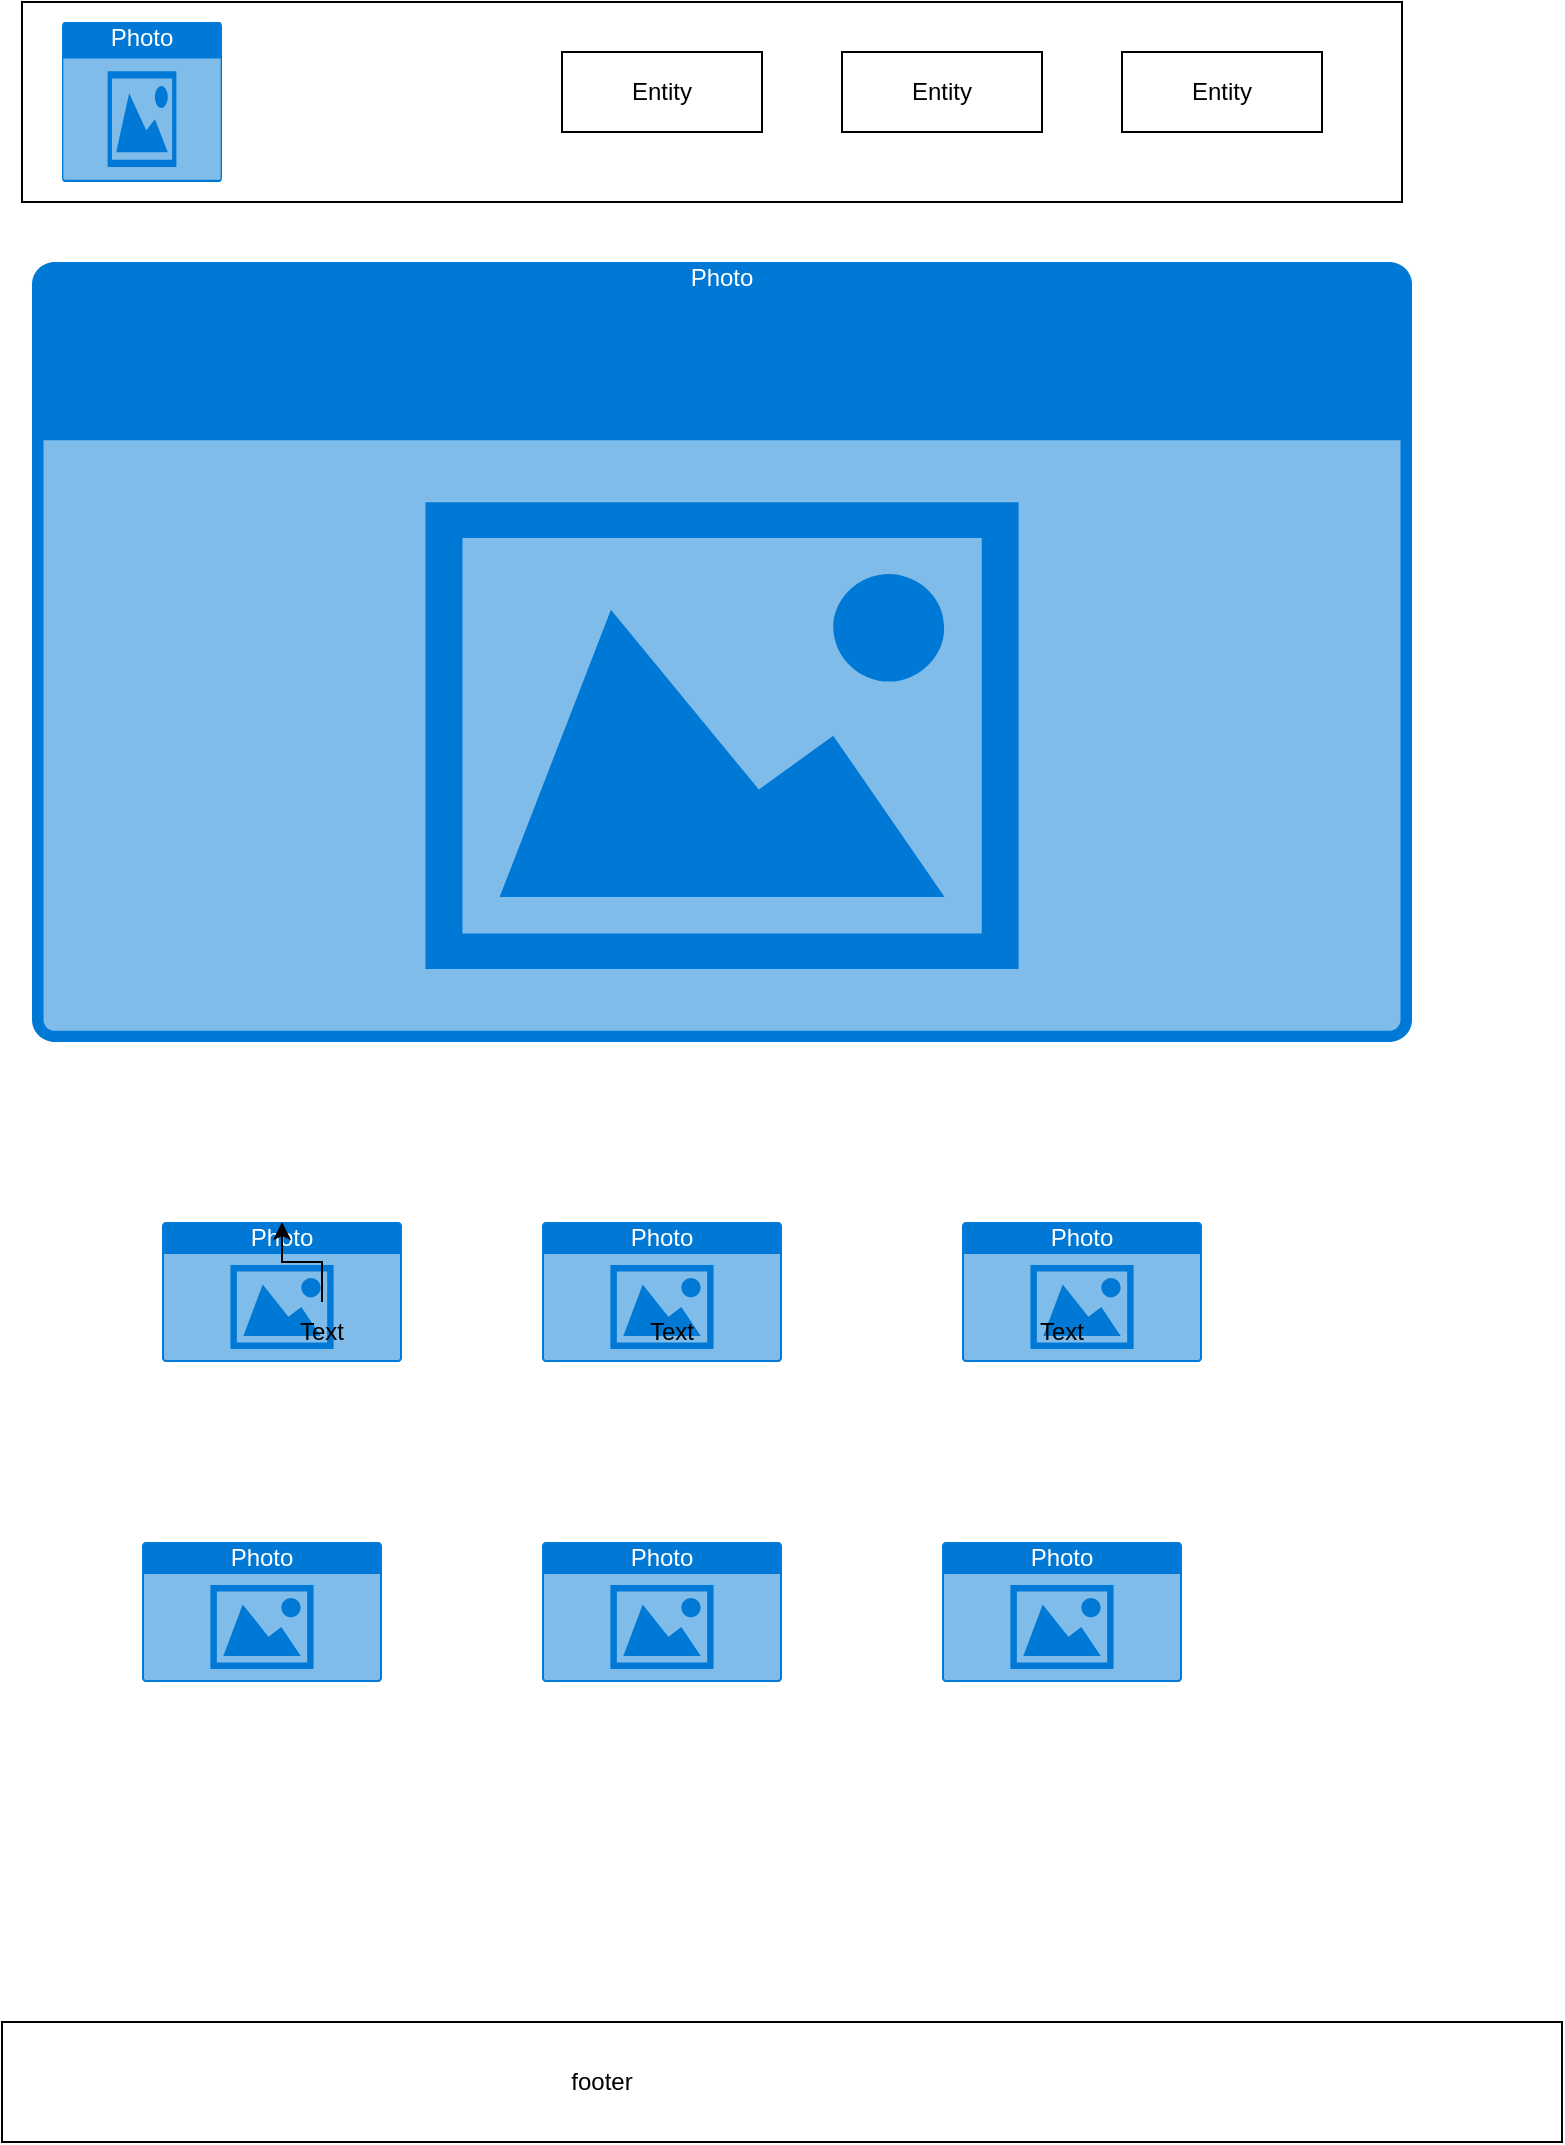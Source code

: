 <mxfile version="28.1.2">
  <diagram name="Page-1" id="mtDkjtM5bem-R05YWpZf">
    <mxGraphModel dx="692" dy="595" grid="1" gridSize="10" guides="1" tooltips="1" connect="1" arrows="1" fold="1" page="1" pageScale="1" pageWidth="850" pageHeight="1100" math="0" shadow="0">
      <root>
        <mxCell id="0" />
        <mxCell id="1" parent="0" />
        <mxCell id="dM5VIWMZbMEH0EdZ9pPq-1" value="" style="rounded=0;whiteSpace=wrap;html=1;" vertex="1" parent="1">
          <mxGeometry x="40" y="20" width="690" height="100" as="geometry" />
        </mxCell>
        <mxCell id="dM5VIWMZbMEH0EdZ9pPq-7" value="Entity" style="whiteSpace=wrap;html=1;align=center;" vertex="1" parent="1">
          <mxGeometry x="310" y="45" width="100" height="40" as="geometry" />
        </mxCell>
        <mxCell id="dM5VIWMZbMEH0EdZ9pPq-8" value="Entity" style="whiteSpace=wrap;html=1;align=center;" vertex="1" parent="1">
          <mxGeometry x="450" y="45" width="100" height="40" as="geometry" />
        </mxCell>
        <mxCell id="dM5VIWMZbMEH0EdZ9pPq-9" value="Entity" style="whiteSpace=wrap;html=1;align=center;" vertex="1" parent="1">
          <mxGeometry x="590" y="45" width="100" height="40" as="geometry" />
        </mxCell>
        <mxCell id="dM5VIWMZbMEH0EdZ9pPq-11" value="Photo" style="html=1;whiteSpace=wrap;strokeColor=none;fillColor=#0079D6;labelPosition=center;verticalLabelPosition=middle;verticalAlign=top;align=center;fontSize=12;outlineConnect=0;spacingTop=-6;fontColor=#FFFFFF;sketch=0;shape=mxgraph.sitemap.photo;" vertex="1" parent="1">
          <mxGeometry x="60" y="30" width="80" height="80" as="geometry" />
        </mxCell>
        <mxCell id="dM5VIWMZbMEH0EdZ9pPq-12" value="Photo" style="html=1;whiteSpace=wrap;strokeColor=none;fillColor=#0079D6;labelPosition=center;verticalLabelPosition=middle;verticalAlign=top;align=center;fontSize=12;outlineConnect=0;spacingTop=-6;fontColor=#FFFFFF;sketch=0;shape=mxgraph.sitemap.photo;" vertex="1" parent="1">
          <mxGeometry x="45" y="150" width="690" height="390" as="geometry" />
        </mxCell>
        <mxCell id="dM5VIWMZbMEH0EdZ9pPq-14" value="Photo" style="html=1;whiteSpace=wrap;strokeColor=none;fillColor=#0079D6;labelPosition=center;verticalLabelPosition=middle;verticalAlign=top;align=center;fontSize=12;outlineConnect=0;spacingTop=-6;fontColor=#FFFFFF;sketch=0;shape=mxgraph.sitemap.photo;" vertex="1" parent="1">
          <mxGeometry x="510" y="630" width="120" height="70" as="geometry" />
        </mxCell>
        <mxCell id="dM5VIWMZbMEH0EdZ9pPq-15" value="Photo" style="html=1;whiteSpace=wrap;strokeColor=none;fillColor=#0079D6;labelPosition=center;verticalLabelPosition=middle;verticalAlign=top;align=center;fontSize=12;outlineConnect=0;spacingTop=-6;fontColor=#FFFFFF;sketch=0;shape=mxgraph.sitemap.photo;" vertex="1" parent="1">
          <mxGeometry x="300" y="630" width="120" height="70" as="geometry" />
        </mxCell>
        <mxCell id="dM5VIWMZbMEH0EdZ9pPq-16" value="Photo" style="html=1;whiteSpace=wrap;strokeColor=none;fillColor=#0079D6;labelPosition=center;verticalLabelPosition=middle;verticalAlign=top;align=center;fontSize=12;outlineConnect=0;spacingTop=-6;fontColor=#FFFFFF;sketch=0;shape=mxgraph.sitemap.photo;" vertex="1" parent="1">
          <mxGeometry x="110" y="630" width="120" height="70" as="geometry" />
        </mxCell>
        <mxCell id="dM5VIWMZbMEH0EdZ9pPq-19" value="" style="edgeStyle=orthogonalEdgeStyle;rounded=0;orthogonalLoop=1;jettySize=auto;html=1;" edge="1" parent="1" source="dM5VIWMZbMEH0EdZ9pPq-17" target="dM5VIWMZbMEH0EdZ9pPq-16">
          <mxGeometry relative="1" as="geometry" />
        </mxCell>
        <mxCell id="dM5VIWMZbMEH0EdZ9pPq-18" value="Text" style="text;html=1;align=center;verticalAlign=middle;whiteSpace=wrap;rounded=0;" vertex="1" parent="1">
          <mxGeometry x="335" y="670" width="60" height="30" as="geometry" />
        </mxCell>
        <mxCell id="dM5VIWMZbMEH0EdZ9pPq-20" value="Text" style="text;html=1;align=center;verticalAlign=middle;whiteSpace=wrap;rounded=0;" vertex="1" parent="1">
          <mxGeometry x="530" y="670" width="60" height="30" as="geometry" />
        </mxCell>
        <mxCell id="dM5VIWMZbMEH0EdZ9pPq-17" value="Text" style="text;html=1;align=center;verticalAlign=middle;whiteSpace=wrap;rounded=0;" vertex="1" parent="1">
          <mxGeometry x="160" y="670" width="60" height="30" as="geometry" />
        </mxCell>
        <mxCell id="dM5VIWMZbMEH0EdZ9pPq-23" value="Photo" style="html=1;whiteSpace=wrap;strokeColor=none;fillColor=#0079D6;labelPosition=center;verticalLabelPosition=middle;verticalAlign=top;align=center;fontSize=12;outlineConnect=0;spacingTop=-6;fontColor=#FFFFFF;sketch=0;shape=mxgraph.sitemap.photo;" vertex="1" parent="1">
          <mxGeometry x="100" y="790" width="120" height="70" as="geometry" />
        </mxCell>
        <mxCell id="dM5VIWMZbMEH0EdZ9pPq-24" value="Photo" style="html=1;whiteSpace=wrap;strokeColor=none;fillColor=#0079D6;labelPosition=center;verticalLabelPosition=middle;verticalAlign=top;align=center;fontSize=12;outlineConnect=0;spacingTop=-6;fontColor=#FFFFFF;sketch=0;shape=mxgraph.sitemap.photo;" vertex="1" parent="1">
          <mxGeometry x="300" y="790" width="120" height="70" as="geometry" />
        </mxCell>
        <mxCell id="dM5VIWMZbMEH0EdZ9pPq-25" value="Photo" style="html=1;whiteSpace=wrap;strokeColor=none;fillColor=#0079D6;labelPosition=center;verticalLabelPosition=middle;verticalAlign=top;align=center;fontSize=12;outlineConnect=0;spacingTop=-6;fontColor=#FFFFFF;sketch=0;shape=mxgraph.sitemap.photo;" vertex="1" parent="1">
          <mxGeometry x="500" y="790" width="120" height="70" as="geometry" />
        </mxCell>
        <mxCell id="dM5VIWMZbMEH0EdZ9pPq-26" value="" style="rounded=0;whiteSpace=wrap;html=1;" vertex="1" parent="1">
          <mxGeometry x="30" y="1030" width="780" height="60" as="geometry" />
        </mxCell>
        <mxCell id="dM5VIWMZbMEH0EdZ9pPq-27" value="footer" style="text;html=1;align=center;verticalAlign=middle;whiteSpace=wrap;rounded=0;" vertex="1" parent="1">
          <mxGeometry x="300" y="1045" width="60" height="30" as="geometry" />
        </mxCell>
      </root>
    </mxGraphModel>
  </diagram>
</mxfile>
